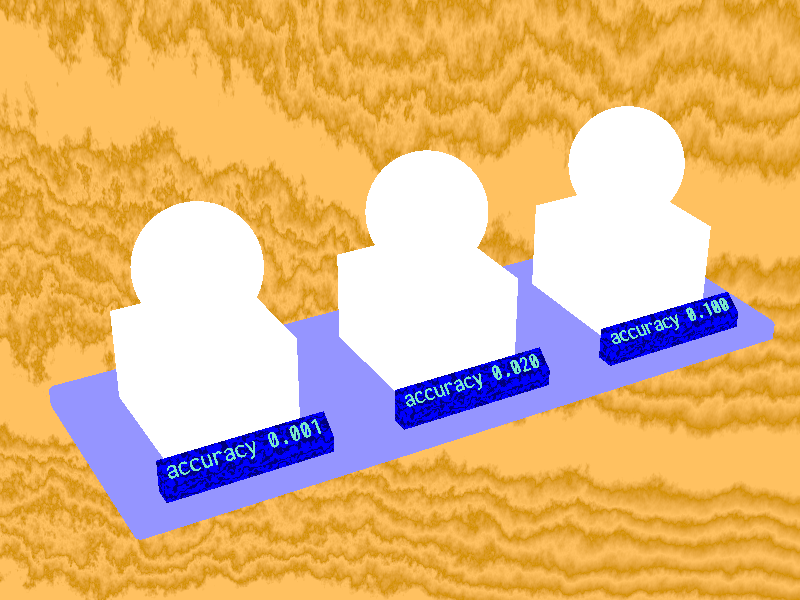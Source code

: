 // This work is licensed under the Creative Commons Attribution 3.0 Unported License.
// To view a copy of this license, visit http://creativecommons.org/licenses/by/3.0/
// or send a letter to Creative Commons, 444 Castro Street, Suite 900, Mountain View,
// California, 94041, USA.

// Persistence Of Vision Ray Tracer Scene Description File
// File: norm_acc.pov
// Desc: normal accuracy sample
// Date: April 2001
// Auth: Christoph Hormann

// -w512 -h384
// -w640 -h480 +a0.3

#version 3.7;

global_settings {
  assumed_gamma 1.0
  max_trace_level 5
}

#include "colors.inc"
#include "woods.inc"

light_source {
  <1.5, 0.3, 1.8>*10000
  color rgb <0.9, 0.9, 1.0>
}

//-------------------------------------------------------------------------
// This scene uses a non-standard camera set-up. 
// (See CAMERA in the included documentation for details.) 
// If you are new to POV-Ray, you might want to try a different demo scene.
//-------------------------------------------------------------------------
camera {
  location    <22, 38, 24>
  direction   y
  sky         z
  up          z
  right       x*image_width/image_height
  look_at     < 1, 0, 0>
  angle       30
}



sphere {
  <0, 0, 0>, 1
  texture {
    T_Wood35
    finish {
      diffuse 0
      ambient 1
    }
    scale 0.3
  }
  scale 100000
  no_shadow
  hollow on
}

#declare Rad=0.2;
#declare S_X=12;
#declare S_Y=4.2;
#declare S_XM=S_X-Rad;
#declare S_YM=S_Y-Rad;

union {
  box { <-S_XM, -S_Y, -2.5>, <S_XM, S_Y, -3.0> }
  box { <-S_X, -S_YM, -2.5>, <S_X, S_YM, -3.0> }
  cylinder { <-S_XM, -S_YM, -2.5>, < S_XM, -S_YM, -2.5>, Rad }
  cylinder { <-S_XM, -S_YM, -2.5>, <-S_XM,  S_YM, -2.5>, Rad }
  cylinder { < S_XM,  S_YM, -2.5>, <-S_XM,  S_YM, -2.5>, Rad }
  cylinder { < S_XM,  S_YM, -2.5>, < S_XM, -S_YM, -2.5>, Rad }

  cylinder { <-S_XM, -S_YM, -2.5>, <-S_XM, -S_YM, -3.0>, Rad }
  cylinder { <-S_XM,  S_YM, -2.5>, <-S_XM,  S_YM, -3.0>, Rad }
  cylinder { < S_XM, -S_YM, -2.5>, < S_XM, -S_YM, -3.0>, Rad }
  cylinder { < S_XM,  S_YM, -2.5>, < S_XM,  S_YM, -3.0>, Rad }

  sphere { <-S_XM, -S_YM, -2.5>, Rad }
  sphere { <-S_XM,  S_YM, -2.5>, Rad }
  sphere { < S_XM, -S_YM, -2.5>, Rad }
  sphere { < S_XM,  S_YM, -2.5>, Rad }

  texture {
    pigment { color NeonBlue }
    finish {
      diffuse 0.0
      ambient 0.0
      specular 0.3
      roughness 0.07
      reflection {
        0.1
        metallic
      }
    }
  }
}


#macro Obj1(Acc)
union {
  sphere { <0, 0, 3>, 2 }
  box { <-2.2, -2.2, -2.2>, <2.2, 2.2, 1> }

  union {
    text
    {
      ttf
      "crystal.ttf",
      concat("accuracy ", str(Acc, 0, 3)),
      0.1, 0

      texture { pigment { color MediumAquamarine } }

      scale 0.7
      rotate 180*z
      rotate -40*x
    }

    intersection {
      box { <0.2, 0.15, 1>, <-5.3, -0.5, -1.4> }
      plane {
        z, 0
        rotate -40*x
      }
      texture {
        pigment {
          agate
          color_map {
            [0.3 color Blue*0.2 ]
            [0.5 color Blue ]
          }
          scale 0.3
        }
        finish {
          ambient 0.0
          diffuse 0.35
          specular 0.5
        }
      }
    }

    translate <2.6, 3.4, -1.8>
  }

  texture {
    pigment { color rgb 1 }
    normal {
      granite 0.7
      turbulence 0.2
      scale 1.2
      accuracy Acc
    }
    finish { diffuse 0.65 ambient 0.015 }
  }

}
#end


object {
  Obj1(0.001)
  translate <8, 0, 0>
}

object {
  Obj1(0.02)
  translate <0, 0, 0>
}

object {
  Obj1(0.1)
  translate <-8, 0, 0>
}

